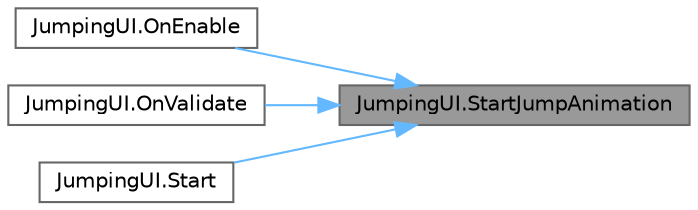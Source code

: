 digraph "JumpingUI.StartJumpAnimation"
{
 // LATEX_PDF_SIZE
  bgcolor="transparent";
  edge [fontname=Helvetica,fontsize=10,labelfontname=Helvetica,labelfontsize=10];
  node [fontname=Helvetica,fontsize=10,shape=box,height=0.2,width=0.4];
  rankdir="RL";
  Node1 [id="Node000001",label="JumpingUI.StartJumpAnimation",height=0.2,width=0.4,color="gray40", fillcolor="grey60", style="filled", fontcolor="black",tooltip=" "];
  Node1 -> Node2 [id="edge1_Node000001_Node000002",dir="back",color="steelblue1",style="solid",tooltip=" "];
  Node2 [id="Node000002",label="JumpingUI.OnEnable",height=0.2,width=0.4,color="grey40", fillcolor="white", style="filled",URL="$class_jumping_u_i.html#aaa825369dff4d6f7f87cfdb83f1e735b",tooltip=" "];
  Node1 -> Node3 [id="edge2_Node000001_Node000003",dir="back",color="steelblue1",style="solid",tooltip=" "];
  Node3 [id="Node000003",label="JumpingUI.OnValidate",height=0.2,width=0.4,color="grey40", fillcolor="white", style="filled",URL="$class_jumping_u_i.html#abbb0bf6d5c17334eb46567b218048845",tooltip=" "];
  Node1 -> Node4 [id="edge3_Node000001_Node000004",dir="back",color="steelblue1",style="solid",tooltip=" "];
  Node4 [id="Node000004",label="JumpingUI.Start",height=0.2,width=0.4,color="grey40", fillcolor="white", style="filled",URL="$class_jumping_u_i.html#a5ebf56877a07c1b44aabac182ea973da",tooltip=" "];
}
